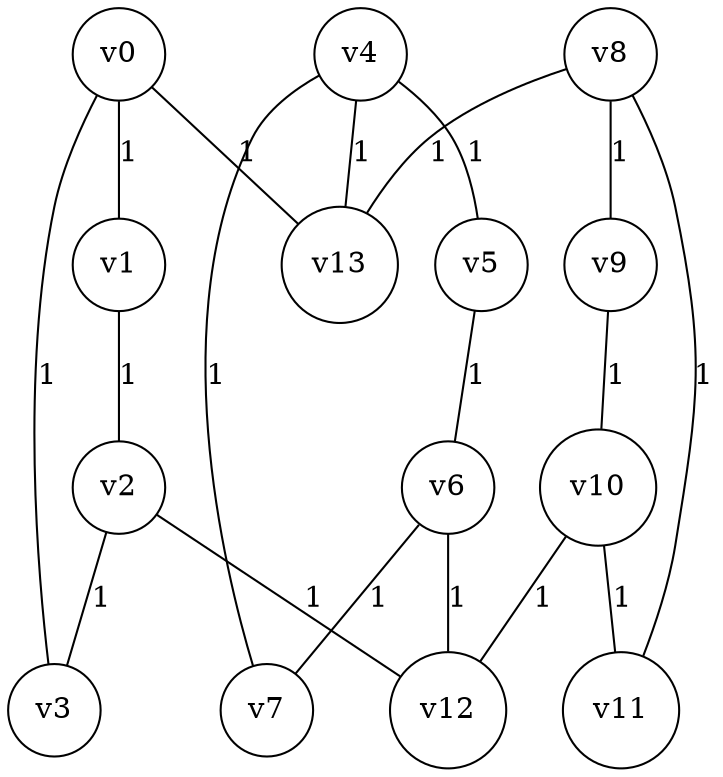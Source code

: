 graph
{
	node [shape=circle, label="v0"] 0;
	node [shape=circle, label="v1"] 1;
	node [shape=circle, label="v2"] 2;
	node [shape=circle, label="v3"] 3;
	node [shape=circle, label="v4"] 4;
	node [shape=circle, label="v5"] 5;
	node [shape=circle, label="v6"] 6;
	node [shape=circle, label="v7"] 7;
	node [shape=circle, label="v8"] 8;
	node [shape=circle, label="v9"] 9;
	node [shape=circle, label="v10"] 10;
	node [shape=circle, label="v11"] 11;
	node [shape=circle, label="v12"] 12;
	node [shape=circle, label="v13"] 13;
	0 -- 13 [label="1"]
	0 -- 1 [label="1"]
	0 -- 3 [label="1"]
	1 -- 2 [label="1"]
	2 -- 12 [label="1"]
	2 -- 3 [label="1"]
	4 -- 13 [label="1"]
	4 -- 5 [label="1"]
	4 -- 7 [label="1"]
	5 -- 6 [label="1"]
	6 -- 12 [label="1"]
	6 -- 7 [label="1"]
	8 -- 13 [label="1"]
	8 -- 9 [label="1"]
	8 -- 11 [label="1"]
	9 -- 10 [label="1"]
	10 -- 12 [label="1"]
	10 -- 11 [label="1"]
}

